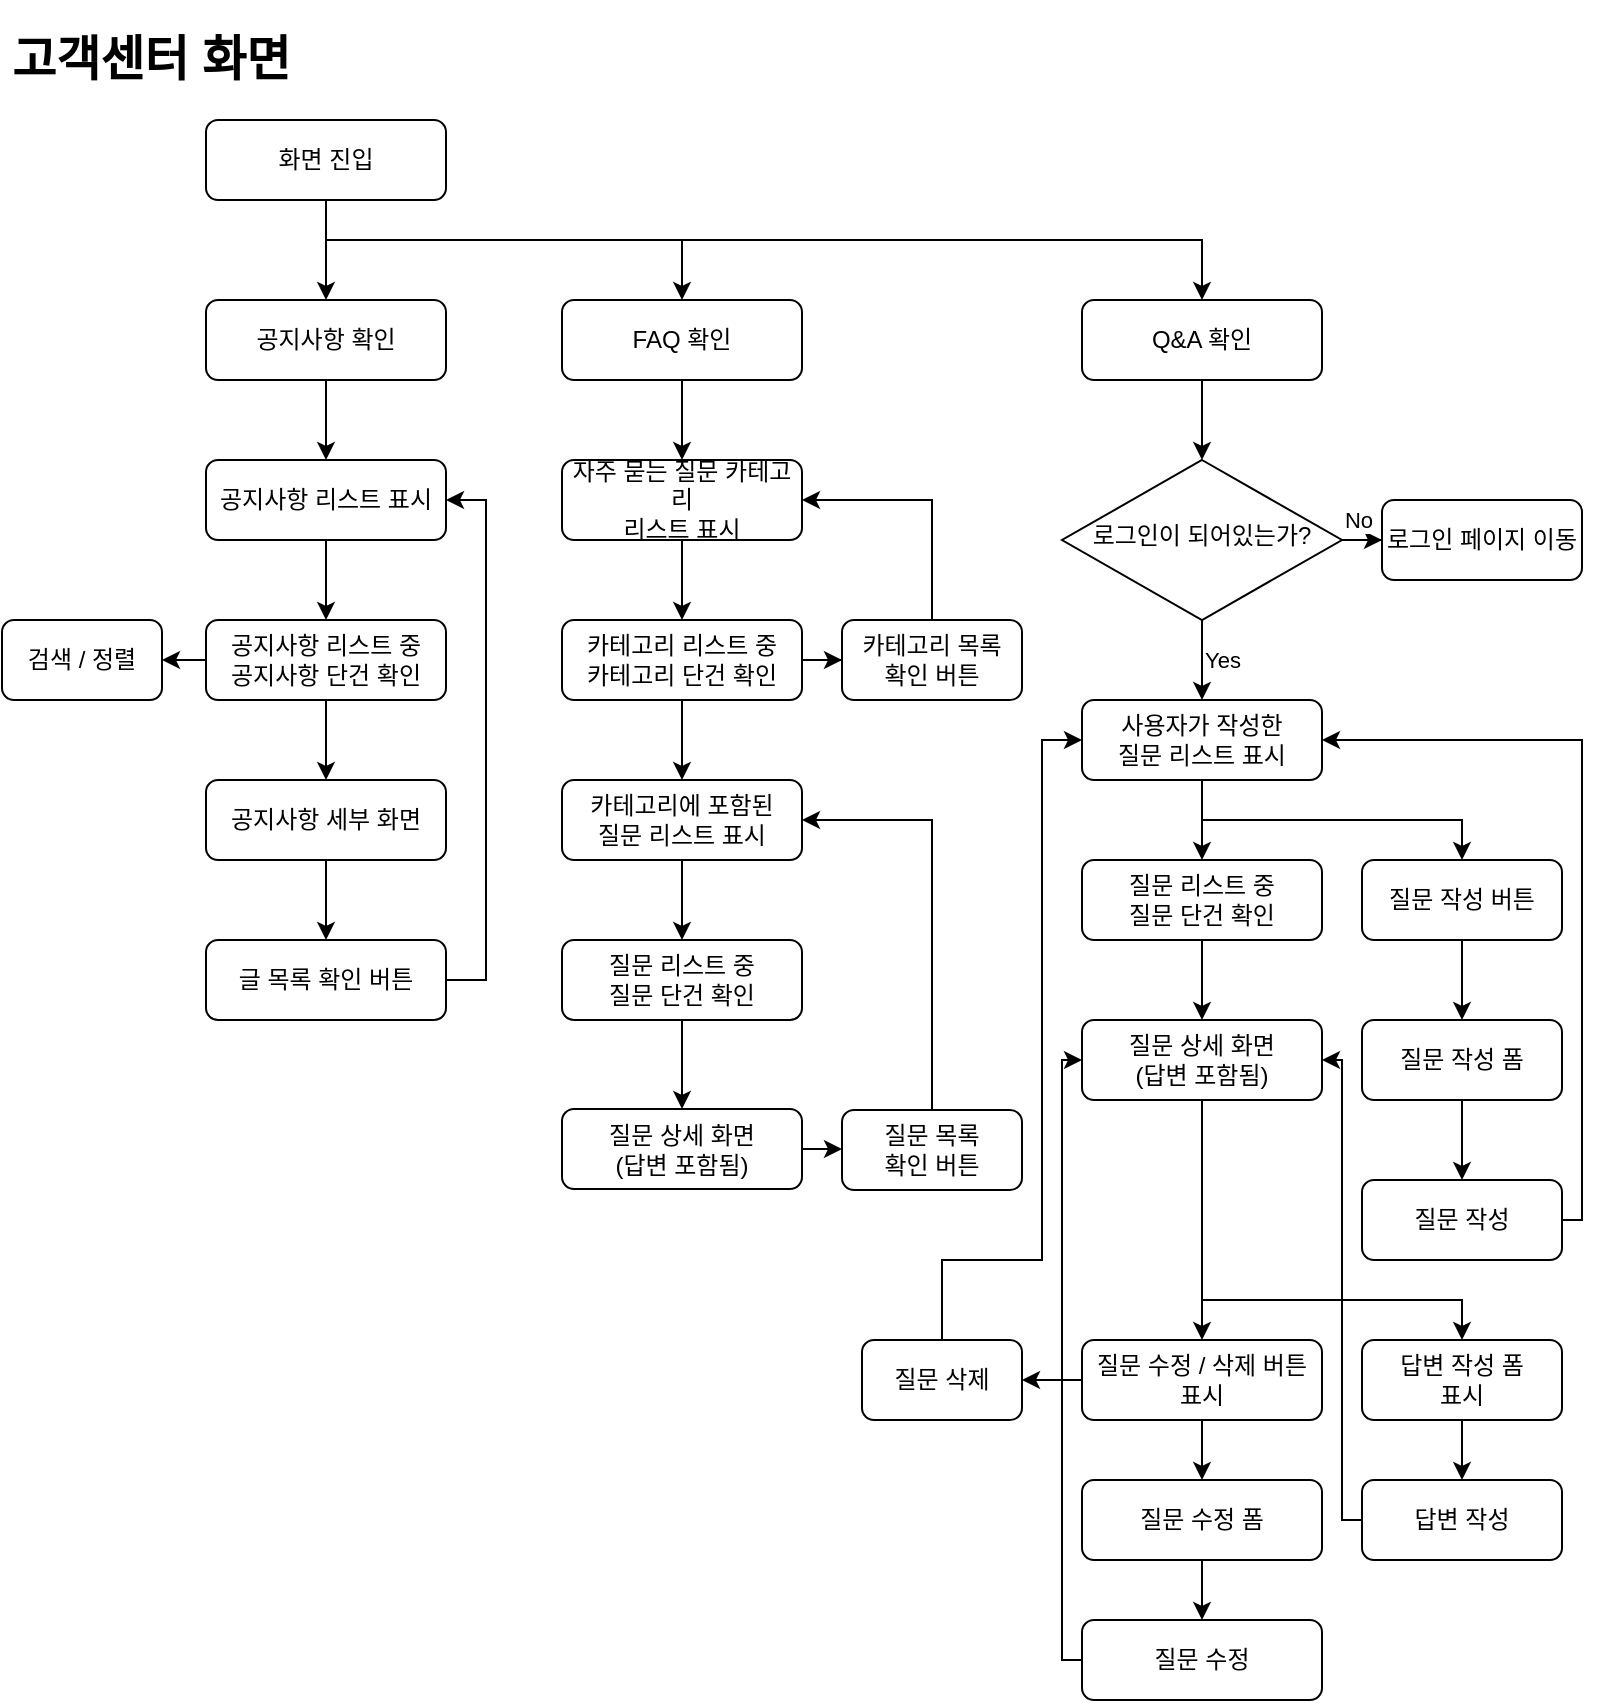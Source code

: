 <mxfile version="21.1.1" type="device">
  <diagram id="C5RBs43oDa-KdzZeNtuy" name="Page-1">
    <mxGraphModel dx="1194" dy="741" grid="1" gridSize="10" guides="1" tooltips="1" connect="1" arrows="1" fold="1" page="1" pageScale="1" pageWidth="827" pageHeight="1169" math="0" shadow="0">
      <root>
        <mxCell id="WIyWlLk6GJQsqaUBKTNV-0" />
        <mxCell id="WIyWlLk6GJQsqaUBKTNV-1" parent="WIyWlLk6GJQsqaUBKTNV-0" />
        <mxCell id="lF4Y2PLeJeTcyX0tc8FO-0" value="" style="rounded=0;html=1;jettySize=auto;orthogonalLoop=1;fontSize=11;endArrow=classic;endFill=1;endSize=6;strokeWidth=1;shadow=0;labelBackgroundColor=none;edgeStyle=orthogonalEdgeStyle;entryX=0.5;entryY=0;entryDx=0;entryDy=0;" edge="1" parent="WIyWlLk6GJQsqaUBKTNV-1" source="lF4Y2PLeJeTcyX0tc8FO-2" target="lF4Y2PLeJeTcyX0tc8FO-8">
          <mxGeometry relative="1" as="geometry">
            <mxPoint x="182" y="130" as="targetPoint" />
          </mxGeometry>
        </mxCell>
        <mxCell id="lF4Y2PLeJeTcyX0tc8FO-47" style="edgeStyle=orthogonalEdgeStyle;rounded=0;orthogonalLoop=1;jettySize=auto;html=1;" edge="1" parent="WIyWlLk6GJQsqaUBKTNV-1" source="lF4Y2PLeJeTcyX0tc8FO-2" target="lF4Y2PLeJeTcyX0tc8FO-45">
          <mxGeometry relative="1" as="geometry">
            <Array as="points">
              <mxPoint x="182" y="130" />
              <mxPoint x="360" y="130" />
            </Array>
          </mxGeometry>
        </mxCell>
        <mxCell id="lF4Y2PLeJeTcyX0tc8FO-48" style="edgeStyle=orthogonalEdgeStyle;rounded=0;orthogonalLoop=1;jettySize=auto;html=1;entryX=0.5;entryY=0;entryDx=0;entryDy=0;" edge="1" parent="WIyWlLk6GJQsqaUBKTNV-1" source="lF4Y2PLeJeTcyX0tc8FO-2" target="lF4Y2PLeJeTcyX0tc8FO-46">
          <mxGeometry relative="1" as="geometry">
            <Array as="points">
              <mxPoint x="182" y="130" />
              <mxPoint x="620" y="130" />
            </Array>
          </mxGeometry>
        </mxCell>
        <mxCell id="lF4Y2PLeJeTcyX0tc8FO-2" value="화면 진입" style="rounded=1;whiteSpace=wrap;html=1;fontSize=12;glass=0;strokeWidth=1;shadow=0;" vertex="1" parent="WIyWlLk6GJQsqaUBKTNV-1">
          <mxGeometry x="122" y="70" width="120" height="40" as="geometry" />
        </mxCell>
        <mxCell id="lF4Y2PLeJeTcyX0tc8FO-3" value="&lt;h1&gt;고객센터 화면&lt;/h1&gt;" style="text;html=1;strokeColor=none;fillColor=none;spacing=5;spacingTop=-20;whiteSpace=wrap;overflow=hidden;rounded=0;" vertex="1" parent="WIyWlLk6GJQsqaUBKTNV-1">
          <mxGeometry x="20" y="20" width="273" height="40" as="geometry" />
        </mxCell>
        <mxCell id="lF4Y2PLeJeTcyX0tc8FO-7" style="edgeStyle=orthogonalEdgeStyle;rounded=0;orthogonalLoop=1;jettySize=auto;html=1;entryX=0.5;entryY=0;entryDx=0;entryDy=0;" edge="1" parent="WIyWlLk6GJQsqaUBKTNV-1" source="lF4Y2PLeJeTcyX0tc8FO-8" target="lF4Y2PLeJeTcyX0tc8FO-50">
          <mxGeometry relative="1" as="geometry">
            <mxPoint x="182" y="230" as="targetPoint" />
          </mxGeometry>
        </mxCell>
        <mxCell id="lF4Y2PLeJeTcyX0tc8FO-8" value="공지사항 확인" style="rounded=1;whiteSpace=wrap;html=1;fontSize=12;glass=0;strokeWidth=1;shadow=0;" vertex="1" parent="WIyWlLk6GJQsqaUBKTNV-1">
          <mxGeometry x="122" y="160" width="120" height="40" as="geometry" />
        </mxCell>
        <mxCell id="lF4Y2PLeJeTcyX0tc8FO-88" style="edgeStyle=orthogonalEdgeStyle;rounded=0;orthogonalLoop=1;jettySize=auto;html=1;entryX=0;entryY=0.5;entryDx=0;entryDy=0;" edge="1" parent="WIyWlLk6GJQsqaUBKTNV-1" source="lF4Y2PLeJeTcyX0tc8FO-43" target="lF4Y2PLeJeTcyX0tc8FO-87">
          <mxGeometry relative="1" as="geometry" />
        </mxCell>
        <mxCell id="lF4Y2PLeJeTcyX0tc8FO-89" value="No" style="edgeLabel;html=1;align=center;verticalAlign=middle;resizable=0;points=[];" vertex="1" connectable="0" parent="lF4Y2PLeJeTcyX0tc8FO-88">
          <mxGeometry x="0.6" y="-2" relative="1" as="geometry">
            <mxPoint y="-12" as="offset" />
          </mxGeometry>
        </mxCell>
        <mxCell id="lF4Y2PLeJeTcyX0tc8FO-96" style="edgeStyle=orthogonalEdgeStyle;rounded=0;orthogonalLoop=1;jettySize=auto;html=1;entryX=0.5;entryY=0;entryDx=0;entryDy=0;" edge="1" parent="WIyWlLk6GJQsqaUBKTNV-1" source="lF4Y2PLeJeTcyX0tc8FO-43" target="lF4Y2PLeJeTcyX0tc8FO-90">
          <mxGeometry relative="1" as="geometry" />
        </mxCell>
        <mxCell id="lF4Y2PLeJeTcyX0tc8FO-97" value="Yes" style="edgeLabel;html=1;align=center;verticalAlign=middle;resizable=0;points=[];" vertex="1" connectable="0" parent="lF4Y2PLeJeTcyX0tc8FO-96">
          <mxGeometry x="-0.325" y="1" relative="1" as="geometry">
            <mxPoint x="9" y="6" as="offset" />
          </mxGeometry>
        </mxCell>
        <mxCell id="lF4Y2PLeJeTcyX0tc8FO-43" value="로그인이 되어있는가?" style="rhombus;whiteSpace=wrap;html=1;shadow=0;fontFamily=Helvetica;fontSize=12;align=center;strokeWidth=1;spacing=6;spacingTop=-4;" vertex="1" parent="WIyWlLk6GJQsqaUBKTNV-1">
          <mxGeometry x="550" y="240" width="140" height="80" as="geometry" />
        </mxCell>
        <mxCell id="lF4Y2PLeJeTcyX0tc8FO-65" style="edgeStyle=orthogonalEdgeStyle;rounded=0;orthogonalLoop=1;jettySize=auto;html=1;entryX=0.5;entryY=0;entryDx=0;entryDy=0;" edge="1" parent="WIyWlLk6GJQsqaUBKTNV-1" source="lF4Y2PLeJeTcyX0tc8FO-45" target="lF4Y2PLeJeTcyX0tc8FO-62">
          <mxGeometry relative="1" as="geometry" />
        </mxCell>
        <mxCell id="lF4Y2PLeJeTcyX0tc8FO-45" value="FAQ 확인" style="rounded=1;whiteSpace=wrap;html=1;fontSize=12;glass=0;strokeWidth=1;shadow=0;" vertex="1" parent="WIyWlLk6GJQsqaUBKTNV-1">
          <mxGeometry x="300" y="160" width="120" height="40" as="geometry" />
        </mxCell>
        <mxCell id="lF4Y2PLeJeTcyX0tc8FO-49" style="edgeStyle=orthogonalEdgeStyle;rounded=0;orthogonalLoop=1;jettySize=auto;html=1;entryX=0.5;entryY=0;entryDx=0;entryDy=0;" edge="1" parent="WIyWlLk6GJQsqaUBKTNV-1" source="lF4Y2PLeJeTcyX0tc8FO-46" target="lF4Y2PLeJeTcyX0tc8FO-43">
          <mxGeometry relative="1" as="geometry" />
        </mxCell>
        <mxCell id="lF4Y2PLeJeTcyX0tc8FO-46" value="Q&amp;amp;A 확인" style="rounded=1;whiteSpace=wrap;html=1;fontSize=12;glass=0;strokeWidth=1;shadow=0;" vertex="1" parent="WIyWlLk6GJQsqaUBKTNV-1">
          <mxGeometry x="560" y="160" width="120" height="40" as="geometry" />
        </mxCell>
        <mxCell id="lF4Y2PLeJeTcyX0tc8FO-56" style="edgeStyle=orthogonalEdgeStyle;rounded=0;orthogonalLoop=1;jettySize=auto;html=1;" edge="1" parent="WIyWlLk6GJQsqaUBKTNV-1" source="lF4Y2PLeJeTcyX0tc8FO-50" target="lF4Y2PLeJeTcyX0tc8FO-52">
          <mxGeometry relative="1" as="geometry" />
        </mxCell>
        <mxCell id="lF4Y2PLeJeTcyX0tc8FO-50" value="공지사항 리스트 표시" style="rounded=1;whiteSpace=wrap;html=1;fontSize=12;glass=0;strokeWidth=1;shadow=0;" vertex="1" parent="WIyWlLk6GJQsqaUBKTNV-1">
          <mxGeometry x="122" y="240" width="120" height="40" as="geometry" />
        </mxCell>
        <mxCell id="lF4Y2PLeJeTcyX0tc8FO-57" style="edgeStyle=orthogonalEdgeStyle;rounded=0;orthogonalLoop=1;jettySize=auto;html=1;entryX=0.5;entryY=0;entryDx=0;entryDy=0;" edge="1" parent="WIyWlLk6GJQsqaUBKTNV-1" source="lF4Y2PLeJeTcyX0tc8FO-52" target="lF4Y2PLeJeTcyX0tc8FO-53">
          <mxGeometry relative="1" as="geometry" />
        </mxCell>
        <mxCell id="lF4Y2PLeJeTcyX0tc8FO-61" style="edgeStyle=orthogonalEdgeStyle;rounded=0;orthogonalLoop=1;jettySize=auto;html=1;entryX=1;entryY=0.5;entryDx=0;entryDy=0;" edge="1" parent="WIyWlLk6GJQsqaUBKTNV-1" source="lF4Y2PLeJeTcyX0tc8FO-52" target="lF4Y2PLeJeTcyX0tc8FO-55">
          <mxGeometry relative="1" as="geometry" />
        </mxCell>
        <mxCell id="lF4Y2PLeJeTcyX0tc8FO-52" value="공지사항 리스트 중&lt;br&gt;공지사항 단건 확인" style="rounded=1;whiteSpace=wrap;html=1;fontSize=12;glass=0;strokeWidth=1;shadow=0;" vertex="1" parent="WIyWlLk6GJQsqaUBKTNV-1">
          <mxGeometry x="122" y="320" width="120" height="40" as="geometry" />
        </mxCell>
        <mxCell id="lF4Y2PLeJeTcyX0tc8FO-58" style="edgeStyle=orthogonalEdgeStyle;rounded=0;orthogonalLoop=1;jettySize=auto;html=1;" edge="1" parent="WIyWlLk6GJQsqaUBKTNV-1" source="lF4Y2PLeJeTcyX0tc8FO-53" target="lF4Y2PLeJeTcyX0tc8FO-54">
          <mxGeometry relative="1" as="geometry" />
        </mxCell>
        <mxCell id="lF4Y2PLeJeTcyX0tc8FO-53" value="공지사항 세부 화면" style="rounded=1;whiteSpace=wrap;html=1;fontSize=12;glass=0;strokeWidth=1;shadow=0;" vertex="1" parent="WIyWlLk6GJQsqaUBKTNV-1">
          <mxGeometry x="122" y="400" width="120" height="40" as="geometry" />
        </mxCell>
        <mxCell id="lF4Y2PLeJeTcyX0tc8FO-86" style="edgeStyle=orthogonalEdgeStyle;rounded=0;orthogonalLoop=1;jettySize=auto;html=1;entryX=1;entryY=0.5;entryDx=0;entryDy=0;" edge="1" parent="WIyWlLk6GJQsqaUBKTNV-1" source="lF4Y2PLeJeTcyX0tc8FO-54" target="lF4Y2PLeJeTcyX0tc8FO-50">
          <mxGeometry relative="1" as="geometry">
            <Array as="points">
              <mxPoint x="262" y="500" />
              <mxPoint x="262" y="260" />
            </Array>
          </mxGeometry>
        </mxCell>
        <mxCell id="lF4Y2PLeJeTcyX0tc8FO-54" value="글 목록 확인 버튼" style="rounded=1;whiteSpace=wrap;html=1;fontSize=12;glass=0;strokeWidth=1;shadow=0;" vertex="1" parent="WIyWlLk6GJQsqaUBKTNV-1">
          <mxGeometry x="122" y="480" width="120" height="40" as="geometry" />
        </mxCell>
        <mxCell id="lF4Y2PLeJeTcyX0tc8FO-55" value="검색 / 정렬" style="rounded=1;whiteSpace=wrap;html=1;fontSize=12;glass=0;strokeWidth=1;shadow=0;" vertex="1" parent="WIyWlLk6GJQsqaUBKTNV-1">
          <mxGeometry x="20" y="320" width="80" height="40" as="geometry" />
        </mxCell>
        <mxCell id="lF4Y2PLeJeTcyX0tc8FO-66" style="edgeStyle=orthogonalEdgeStyle;rounded=0;orthogonalLoop=1;jettySize=auto;html=1;entryX=0.5;entryY=0;entryDx=0;entryDy=0;" edge="1" parent="WIyWlLk6GJQsqaUBKTNV-1" source="lF4Y2PLeJeTcyX0tc8FO-62" target="lF4Y2PLeJeTcyX0tc8FO-63">
          <mxGeometry relative="1" as="geometry" />
        </mxCell>
        <mxCell id="lF4Y2PLeJeTcyX0tc8FO-62" value="자주 묻는 질문 카테고리&lt;br&gt;리스트 표시" style="rounded=1;whiteSpace=wrap;html=1;fontSize=12;glass=0;strokeWidth=1;shadow=0;" vertex="1" parent="WIyWlLk6GJQsqaUBKTNV-1">
          <mxGeometry x="300" y="240" width="120" height="40" as="geometry" />
        </mxCell>
        <mxCell id="lF4Y2PLeJeTcyX0tc8FO-67" style="edgeStyle=orthogonalEdgeStyle;rounded=0;orthogonalLoop=1;jettySize=auto;html=1;entryX=0.5;entryY=0;entryDx=0;entryDy=0;" edge="1" parent="WIyWlLk6GJQsqaUBKTNV-1" source="lF4Y2PLeJeTcyX0tc8FO-63" target="lF4Y2PLeJeTcyX0tc8FO-64">
          <mxGeometry relative="1" as="geometry" />
        </mxCell>
        <mxCell id="lF4Y2PLeJeTcyX0tc8FO-70" style="edgeStyle=orthogonalEdgeStyle;rounded=0;orthogonalLoop=1;jettySize=auto;html=1;entryX=0;entryY=0.5;entryDx=0;entryDy=0;" edge="1" parent="WIyWlLk6GJQsqaUBKTNV-1" source="lF4Y2PLeJeTcyX0tc8FO-63" target="lF4Y2PLeJeTcyX0tc8FO-68">
          <mxGeometry relative="1" as="geometry" />
        </mxCell>
        <mxCell id="lF4Y2PLeJeTcyX0tc8FO-63" value="카테고리 리스트 중&lt;br&gt;카테고리 단건 확인" style="rounded=1;whiteSpace=wrap;html=1;fontSize=12;glass=0;strokeWidth=1;shadow=0;" vertex="1" parent="WIyWlLk6GJQsqaUBKTNV-1">
          <mxGeometry x="300" y="320" width="120" height="40" as="geometry" />
        </mxCell>
        <mxCell id="lF4Y2PLeJeTcyX0tc8FO-80" style="edgeStyle=orthogonalEdgeStyle;rounded=0;orthogonalLoop=1;jettySize=auto;html=1;entryX=0.5;entryY=0;entryDx=0;entryDy=0;" edge="1" parent="WIyWlLk6GJQsqaUBKTNV-1" source="lF4Y2PLeJeTcyX0tc8FO-64" target="lF4Y2PLeJeTcyX0tc8FO-74">
          <mxGeometry relative="1" as="geometry" />
        </mxCell>
        <mxCell id="lF4Y2PLeJeTcyX0tc8FO-64" value="카테고리에 포함된&lt;br&gt;질문 리스트 표시" style="rounded=1;whiteSpace=wrap;html=1;fontSize=12;glass=0;strokeWidth=1;shadow=0;" vertex="1" parent="WIyWlLk6GJQsqaUBKTNV-1">
          <mxGeometry x="300" y="400" width="120" height="40" as="geometry" />
        </mxCell>
        <mxCell id="lF4Y2PLeJeTcyX0tc8FO-73" style="edgeStyle=elbowEdgeStyle;rounded=0;orthogonalLoop=1;jettySize=auto;html=1;entryX=1;entryY=0.5;entryDx=0;entryDy=0;" edge="1" parent="WIyWlLk6GJQsqaUBKTNV-1" source="lF4Y2PLeJeTcyX0tc8FO-68" target="lF4Y2PLeJeTcyX0tc8FO-62">
          <mxGeometry relative="1" as="geometry">
            <Array as="points">
              <mxPoint x="485" y="280" />
              <mxPoint x="485" y="290" />
            </Array>
          </mxGeometry>
        </mxCell>
        <mxCell id="lF4Y2PLeJeTcyX0tc8FO-68" value="카테고리 목록&lt;br&gt;확인 버튼" style="rounded=1;whiteSpace=wrap;html=1;fontSize=12;glass=0;strokeWidth=1;shadow=0;" vertex="1" parent="WIyWlLk6GJQsqaUBKTNV-1">
          <mxGeometry x="440" y="320" width="90" height="40" as="geometry" />
        </mxCell>
        <mxCell id="lF4Y2PLeJeTcyX0tc8FO-81" style="edgeStyle=orthogonalEdgeStyle;rounded=0;orthogonalLoop=1;jettySize=auto;html=1;entryX=0.5;entryY=0;entryDx=0;entryDy=0;" edge="1" parent="WIyWlLk6GJQsqaUBKTNV-1" source="lF4Y2PLeJeTcyX0tc8FO-74" target="lF4Y2PLeJeTcyX0tc8FO-75">
          <mxGeometry relative="1" as="geometry" />
        </mxCell>
        <mxCell id="lF4Y2PLeJeTcyX0tc8FO-74" value="질문 리스트 중&lt;br&gt;질문 단건 확인" style="rounded=1;whiteSpace=wrap;html=1;fontSize=12;glass=0;strokeWidth=1;shadow=0;" vertex="1" parent="WIyWlLk6GJQsqaUBKTNV-1">
          <mxGeometry x="300" y="480" width="120" height="40" as="geometry" />
        </mxCell>
        <mxCell id="lF4Y2PLeJeTcyX0tc8FO-85" style="edgeStyle=orthogonalEdgeStyle;rounded=0;orthogonalLoop=1;jettySize=auto;html=1;entryX=0;entryY=0.5;entryDx=0;entryDy=0;" edge="1" parent="WIyWlLk6GJQsqaUBKTNV-1" source="lF4Y2PLeJeTcyX0tc8FO-75" target="lF4Y2PLeJeTcyX0tc8FO-76">
          <mxGeometry relative="1" as="geometry" />
        </mxCell>
        <mxCell id="lF4Y2PLeJeTcyX0tc8FO-75" value="질문 상세 화면&lt;br&gt;(답변 포함됨)" style="rounded=1;whiteSpace=wrap;html=1;fontSize=12;glass=0;strokeWidth=1;shadow=0;" vertex="1" parent="WIyWlLk6GJQsqaUBKTNV-1">
          <mxGeometry x="300" y="564.5" width="120" height="40" as="geometry" />
        </mxCell>
        <mxCell id="lF4Y2PLeJeTcyX0tc8FO-79" style="edgeStyle=orthogonalEdgeStyle;rounded=0;orthogonalLoop=1;jettySize=auto;html=1;entryX=1;entryY=0.5;entryDx=0;entryDy=0;" edge="1" parent="WIyWlLk6GJQsqaUBKTNV-1" source="lF4Y2PLeJeTcyX0tc8FO-76" target="lF4Y2PLeJeTcyX0tc8FO-64">
          <mxGeometry relative="1" as="geometry">
            <Array as="points">
              <mxPoint x="485" y="420" />
            </Array>
          </mxGeometry>
        </mxCell>
        <mxCell id="lF4Y2PLeJeTcyX0tc8FO-76" value="질문 목록&lt;br&gt;확인 버튼" style="rounded=1;whiteSpace=wrap;html=1;fontSize=12;glass=0;strokeWidth=1;shadow=0;" vertex="1" parent="WIyWlLk6GJQsqaUBKTNV-1">
          <mxGeometry x="440" y="565" width="90" height="40" as="geometry" />
        </mxCell>
        <mxCell id="lF4Y2PLeJeTcyX0tc8FO-84" style="edgeStyle=orthogonalEdgeStyle;rounded=0;orthogonalLoop=1;jettySize=auto;html=1;exitX=0.5;exitY=1;exitDx=0;exitDy=0;" edge="1" parent="WIyWlLk6GJQsqaUBKTNV-1" source="lF4Y2PLeJeTcyX0tc8FO-76" target="lF4Y2PLeJeTcyX0tc8FO-76">
          <mxGeometry relative="1" as="geometry" />
        </mxCell>
        <mxCell id="lF4Y2PLeJeTcyX0tc8FO-87" value="로그인 페이지 이동" style="rounded=1;whiteSpace=wrap;html=1;fontSize=12;glass=0;strokeWidth=1;shadow=0;" vertex="1" parent="WIyWlLk6GJQsqaUBKTNV-1">
          <mxGeometry x="710" y="260" width="100" height="40" as="geometry" />
        </mxCell>
        <mxCell id="lF4Y2PLeJeTcyX0tc8FO-98" style="edgeStyle=orthogonalEdgeStyle;rounded=0;orthogonalLoop=1;jettySize=auto;html=1;entryX=0.5;entryY=0;entryDx=0;entryDy=0;" edge="1" parent="WIyWlLk6GJQsqaUBKTNV-1" source="lF4Y2PLeJeTcyX0tc8FO-90" target="lF4Y2PLeJeTcyX0tc8FO-91">
          <mxGeometry relative="1" as="geometry" />
        </mxCell>
        <mxCell id="lF4Y2PLeJeTcyX0tc8FO-100" style="edgeStyle=orthogonalEdgeStyle;rounded=0;orthogonalLoop=1;jettySize=auto;html=1;entryX=0.5;entryY=0;entryDx=0;entryDy=0;" edge="1" parent="WIyWlLk6GJQsqaUBKTNV-1" source="lF4Y2PLeJeTcyX0tc8FO-90" target="lF4Y2PLeJeTcyX0tc8FO-92">
          <mxGeometry relative="1" as="geometry">
            <Array as="points">
              <mxPoint x="620" y="420" />
              <mxPoint x="750" y="420" />
            </Array>
          </mxGeometry>
        </mxCell>
        <mxCell id="lF4Y2PLeJeTcyX0tc8FO-90" value="사용자가 작성한&lt;br&gt;질문 리스트 표시" style="rounded=1;whiteSpace=wrap;html=1;fontSize=12;glass=0;strokeWidth=1;shadow=0;" vertex="1" parent="WIyWlLk6GJQsqaUBKTNV-1">
          <mxGeometry x="560" y="360" width="120" height="40" as="geometry" />
        </mxCell>
        <mxCell id="lF4Y2PLeJeTcyX0tc8FO-101" style="edgeStyle=orthogonalEdgeStyle;rounded=0;orthogonalLoop=1;jettySize=auto;html=1;entryX=0.5;entryY=0;entryDx=0;entryDy=0;" edge="1" parent="WIyWlLk6GJQsqaUBKTNV-1" source="lF4Y2PLeJeTcyX0tc8FO-91" target="lF4Y2PLeJeTcyX0tc8FO-93">
          <mxGeometry relative="1" as="geometry" />
        </mxCell>
        <mxCell id="lF4Y2PLeJeTcyX0tc8FO-91" value="질문 리스트 중&lt;br&gt;질문 단건 확인" style="rounded=1;whiteSpace=wrap;html=1;fontSize=12;glass=0;strokeWidth=1;shadow=0;" vertex="1" parent="WIyWlLk6GJQsqaUBKTNV-1">
          <mxGeometry x="560" y="440" width="120" height="40" as="geometry" />
        </mxCell>
        <mxCell id="lF4Y2PLeJeTcyX0tc8FO-102" style="edgeStyle=orthogonalEdgeStyle;rounded=0;orthogonalLoop=1;jettySize=auto;html=1;entryX=0.5;entryY=0;entryDx=0;entryDy=0;" edge="1" parent="WIyWlLk6GJQsqaUBKTNV-1" source="lF4Y2PLeJeTcyX0tc8FO-92" target="lF4Y2PLeJeTcyX0tc8FO-94">
          <mxGeometry relative="1" as="geometry" />
        </mxCell>
        <mxCell id="lF4Y2PLeJeTcyX0tc8FO-92" value="질문 작성 버튼" style="rounded=1;whiteSpace=wrap;html=1;fontSize=12;glass=0;strokeWidth=1;shadow=0;" vertex="1" parent="WIyWlLk6GJQsqaUBKTNV-1">
          <mxGeometry x="700" y="440" width="100" height="40" as="geometry" />
        </mxCell>
        <mxCell id="lF4Y2PLeJeTcyX0tc8FO-105" style="edgeStyle=orthogonalEdgeStyle;rounded=0;orthogonalLoop=1;jettySize=auto;html=1;entryX=0.5;entryY=0;entryDx=0;entryDy=0;" edge="1" parent="WIyWlLk6GJQsqaUBKTNV-1" source="lF4Y2PLeJeTcyX0tc8FO-93" target="lF4Y2PLeJeTcyX0tc8FO-99">
          <mxGeometry relative="1" as="geometry" />
        </mxCell>
        <mxCell id="lF4Y2PLeJeTcyX0tc8FO-107" style="edgeStyle=orthogonalEdgeStyle;rounded=0;orthogonalLoop=1;jettySize=auto;html=1;" edge="1" parent="WIyWlLk6GJQsqaUBKTNV-1" source="lF4Y2PLeJeTcyX0tc8FO-93" target="lF4Y2PLeJeTcyX0tc8FO-106">
          <mxGeometry relative="1" as="geometry">
            <Array as="points">
              <mxPoint x="620" y="660" />
              <mxPoint x="750" y="660" />
            </Array>
          </mxGeometry>
        </mxCell>
        <mxCell id="lF4Y2PLeJeTcyX0tc8FO-93" value="질문 상세 화면&lt;br&gt;(답변 포함됨)" style="rounded=1;whiteSpace=wrap;html=1;fontSize=12;glass=0;strokeWidth=1;shadow=0;" vertex="1" parent="WIyWlLk6GJQsqaUBKTNV-1">
          <mxGeometry x="560" y="520" width="120" height="40" as="geometry" />
        </mxCell>
        <mxCell id="lF4Y2PLeJeTcyX0tc8FO-103" style="edgeStyle=orthogonalEdgeStyle;rounded=0;orthogonalLoop=1;jettySize=auto;html=1;entryX=0.5;entryY=0;entryDx=0;entryDy=0;" edge="1" parent="WIyWlLk6GJQsqaUBKTNV-1" source="lF4Y2PLeJeTcyX0tc8FO-94" target="lF4Y2PLeJeTcyX0tc8FO-95">
          <mxGeometry relative="1" as="geometry" />
        </mxCell>
        <mxCell id="lF4Y2PLeJeTcyX0tc8FO-94" value="질문 작성 폼" style="rounded=1;whiteSpace=wrap;html=1;fontSize=12;glass=0;strokeWidth=1;shadow=0;" vertex="1" parent="WIyWlLk6GJQsqaUBKTNV-1">
          <mxGeometry x="700" y="520" width="100" height="40" as="geometry" />
        </mxCell>
        <mxCell id="lF4Y2PLeJeTcyX0tc8FO-104" style="edgeStyle=orthogonalEdgeStyle;rounded=0;orthogonalLoop=1;jettySize=auto;html=1;entryX=1;entryY=0.5;entryDx=0;entryDy=0;" edge="1" parent="WIyWlLk6GJQsqaUBKTNV-1" source="lF4Y2PLeJeTcyX0tc8FO-95" target="lF4Y2PLeJeTcyX0tc8FO-90">
          <mxGeometry relative="1" as="geometry">
            <Array as="points">
              <mxPoint x="810" y="620" />
              <mxPoint x="810" y="380" />
            </Array>
          </mxGeometry>
        </mxCell>
        <mxCell id="lF4Y2PLeJeTcyX0tc8FO-95" value="질문 작성" style="rounded=1;whiteSpace=wrap;html=1;fontSize=12;glass=0;strokeWidth=1;shadow=0;" vertex="1" parent="WIyWlLk6GJQsqaUBKTNV-1">
          <mxGeometry x="700" y="600" width="100" height="40" as="geometry" />
        </mxCell>
        <mxCell id="lF4Y2PLeJeTcyX0tc8FO-109" style="edgeStyle=orthogonalEdgeStyle;rounded=0;orthogonalLoop=1;jettySize=auto;html=1;entryX=1;entryY=0.5;entryDx=0;entryDy=0;" edge="1" parent="WIyWlLk6GJQsqaUBKTNV-1" source="lF4Y2PLeJeTcyX0tc8FO-99" target="lF4Y2PLeJeTcyX0tc8FO-108">
          <mxGeometry relative="1" as="geometry" />
        </mxCell>
        <mxCell id="lF4Y2PLeJeTcyX0tc8FO-116" style="edgeStyle=orthogonalEdgeStyle;rounded=0;orthogonalLoop=1;jettySize=auto;html=1;entryX=0.5;entryY=0;entryDx=0;entryDy=0;" edge="1" parent="WIyWlLk6GJQsqaUBKTNV-1" source="lF4Y2PLeJeTcyX0tc8FO-99" target="lF4Y2PLeJeTcyX0tc8FO-114">
          <mxGeometry relative="1" as="geometry" />
        </mxCell>
        <mxCell id="lF4Y2PLeJeTcyX0tc8FO-99" value="질문 수정 / 삭제 버튼&lt;br&gt;표시" style="rounded=1;whiteSpace=wrap;html=1;fontSize=12;glass=0;strokeWidth=1;shadow=0;" vertex="1" parent="WIyWlLk6GJQsqaUBKTNV-1">
          <mxGeometry x="560" y="680" width="120" height="40" as="geometry" />
        </mxCell>
        <mxCell id="lF4Y2PLeJeTcyX0tc8FO-112" style="edgeStyle=orthogonalEdgeStyle;rounded=0;orthogonalLoop=1;jettySize=auto;html=1;" edge="1" parent="WIyWlLk6GJQsqaUBKTNV-1" source="lF4Y2PLeJeTcyX0tc8FO-106" target="lF4Y2PLeJeTcyX0tc8FO-111">
          <mxGeometry relative="1" as="geometry" />
        </mxCell>
        <mxCell id="lF4Y2PLeJeTcyX0tc8FO-106" value="답변 작성 폼&lt;br&gt;표시" style="rounded=1;whiteSpace=wrap;html=1;fontSize=12;glass=0;strokeWidth=1;shadow=0;" vertex="1" parent="WIyWlLk6GJQsqaUBKTNV-1">
          <mxGeometry x="700" y="680" width="100" height="40" as="geometry" />
        </mxCell>
        <mxCell id="lF4Y2PLeJeTcyX0tc8FO-110" style="edgeStyle=orthogonalEdgeStyle;rounded=0;orthogonalLoop=1;jettySize=auto;html=1;entryX=0;entryY=0.5;entryDx=0;entryDy=0;" edge="1" parent="WIyWlLk6GJQsqaUBKTNV-1" source="lF4Y2PLeJeTcyX0tc8FO-108" target="lF4Y2PLeJeTcyX0tc8FO-90">
          <mxGeometry relative="1" as="geometry">
            <Array as="points">
              <mxPoint x="490" y="640" />
              <mxPoint x="540" y="640" />
              <mxPoint x="540" y="380" />
            </Array>
          </mxGeometry>
        </mxCell>
        <mxCell id="lF4Y2PLeJeTcyX0tc8FO-108" value="질문 삭제" style="rounded=1;whiteSpace=wrap;html=1;fontSize=12;glass=0;strokeWidth=1;shadow=0;" vertex="1" parent="WIyWlLk6GJQsqaUBKTNV-1">
          <mxGeometry x="450" y="680" width="80" height="40" as="geometry" />
        </mxCell>
        <mxCell id="lF4Y2PLeJeTcyX0tc8FO-113" style="edgeStyle=orthogonalEdgeStyle;rounded=0;orthogonalLoop=1;jettySize=auto;html=1;entryX=1;entryY=0.5;entryDx=0;entryDy=0;" edge="1" parent="WIyWlLk6GJQsqaUBKTNV-1" source="lF4Y2PLeJeTcyX0tc8FO-111" target="lF4Y2PLeJeTcyX0tc8FO-93">
          <mxGeometry relative="1" as="geometry">
            <Array as="points">
              <mxPoint x="690" y="770" />
              <mxPoint x="690" y="540" />
            </Array>
          </mxGeometry>
        </mxCell>
        <mxCell id="lF4Y2PLeJeTcyX0tc8FO-111" value="답변 작성" style="rounded=1;whiteSpace=wrap;html=1;fontSize=12;glass=0;strokeWidth=1;shadow=0;" vertex="1" parent="WIyWlLk6GJQsqaUBKTNV-1">
          <mxGeometry x="700" y="750" width="100" height="40" as="geometry" />
        </mxCell>
        <mxCell id="lF4Y2PLeJeTcyX0tc8FO-117" style="edgeStyle=orthogonalEdgeStyle;rounded=0;orthogonalLoop=1;jettySize=auto;html=1;entryX=0.5;entryY=0;entryDx=0;entryDy=0;" edge="1" parent="WIyWlLk6GJQsqaUBKTNV-1" source="lF4Y2PLeJeTcyX0tc8FO-114" target="lF4Y2PLeJeTcyX0tc8FO-115">
          <mxGeometry relative="1" as="geometry" />
        </mxCell>
        <mxCell id="lF4Y2PLeJeTcyX0tc8FO-114" value="질문 수정 폼" style="rounded=1;whiteSpace=wrap;html=1;fontSize=12;glass=0;strokeWidth=1;shadow=0;" vertex="1" parent="WIyWlLk6GJQsqaUBKTNV-1">
          <mxGeometry x="560" y="750" width="120" height="40" as="geometry" />
        </mxCell>
        <mxCell id="lF4Y2PLeJeTcyX0tc8FO-118" style="edgeStyle=orthogonalEdgeStyle;rounded=0;orthogonalLoop=1;jettySize=auto;html=1;entryX=0;entryY=0.5;entryDx=0;entryDy=0;" edge="1" parent="WIyWlLk6GJQsqaUBKTNV-1" source="lF4Y2PLeJeTcyX0tc8FO-115" target="lF4Y2PLeJeTcyX0tc8FO-93">
          <mxGeometry relative="1" as="geometry">
            <Array as="points">
              <mxPoint x="550" y="840" />
              <mxPoint x="550" y="540" />
            </Array>
          </mxGeometry>
        </mxCell>
        <mxCell id="lF4Y2PLeJeTcyX0tc8FO-115" value="질문 수정" style="rounded=1;whiteSpace=wrap;html=1;fontSize=12;glass=0;strokeWidth=1;shadow=0;" vertex="1" parent="WIyWlLk6GJQsqaUBKTNV-1">
          <mxGeometry x="560" y="820" width="120" height="40" as="geometry" />
        </mxCell>
      </root>
    </mxGraphModel>
  </diagram>
</mxfile>
